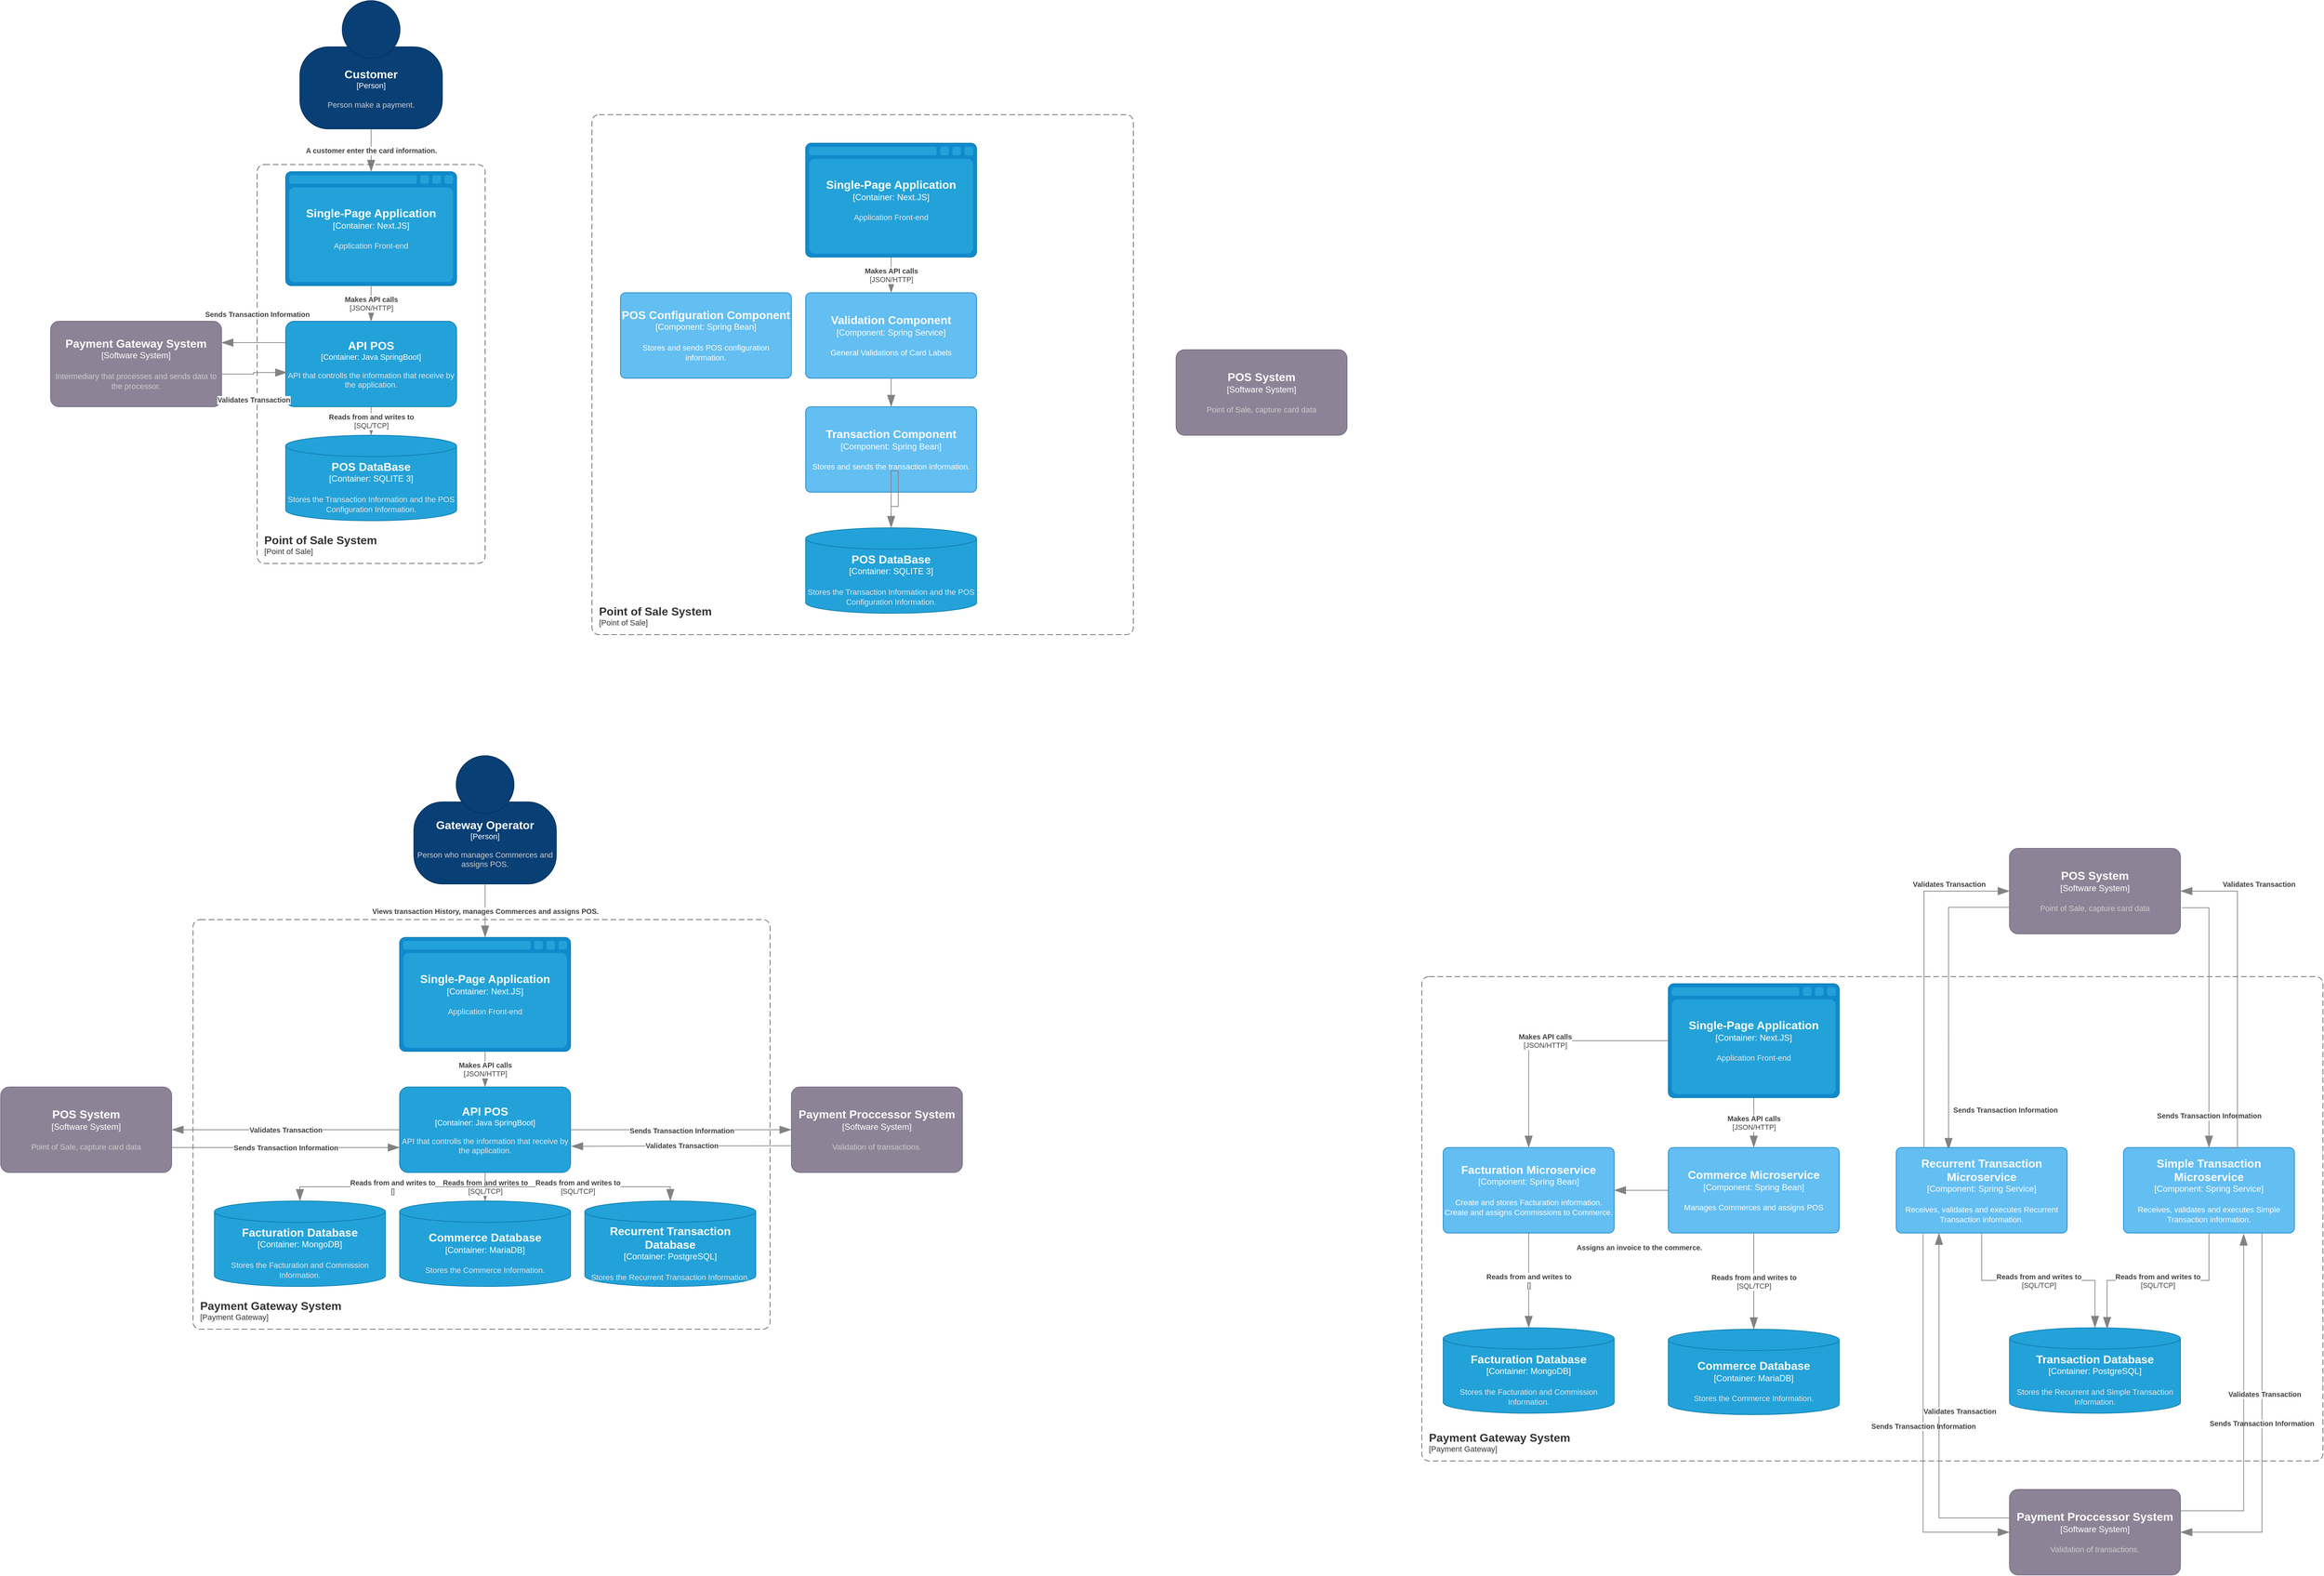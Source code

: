 <mxfile version="26.0.16">
  <diagram name="Página-1" id="7Gq8ICGwHRyHRemBdjJY">
    <mxGraphModel dx="1871" dy="456" grid="1" gridSize="10" guides="1" tooltips="1" connect="1" arrows="1" fold="1" page="1" pageScale="1" pageWidth="827" pageHeight="1169" math="0" shadow="0">
      <root>
        <mxCell id="0" />
        <mxCell id="1" parent="0" />
        <object placeholders="1" c4Name="Customer" c4Type="Person" c4Description="Person make a payment." label="&lt;font style=&quot;font-size: 16px&quot;&gt;&lt;b&gt;%c4Name%&lt;/b&gt;&lt;/font&gt;&lt;div&gt;[%c4Type%]&lt;/div&gt;&lt;br&gt;&lt;div&gt;&lt;font style=&quot;font-size: 11px&quot;&gt;&lt;font color=&quot;#cccccc&quot;&gt;%c4Description%&lt;/font&gt;&lt;/div&gt;" id="MzmgPBC9124IkXvvizs8-1">
          <mxCell style="html=1;fontSize=11;dashed=0;whiteSpace=wrap;fillColor=#083F75;strokeColor=#06315C;fontColor=#ffffff;shape=mxgraph.c4.person2;align=center;metaEdit=1;points=[[0.5,0,0],[1,0.5,0],[1,0.75,0],[0.75,1,0],[0.5,1,0],[0.25,1,0],[0,0.75,0],[0,0.5,0]];resizable=0;" vertex="1" parent="1">
            <mxGeometry x="240" y="30" width="200" height="180" as="geometry" />
          </mxCell>
        </object>
        <object placeholders="1" c4Name="Single-Page Application" c4Type="Container" c4Technology="Next.JS" c4Description="Application Front-end" label="&lt;font style=&quot;font-size: 16px&quot;&gt;&lt;b&gt;%c4Name%&lt;/b&gt;&lt;/font&gt;&lt;div&gt;[%c4Type%:&amp;nbsp;%c4Technology%]&lt;/div&gt;&lt;br&gt;&lt;div&gt;&lt;font style=&quot;font-size: 11px&quot;&gt;&lt;font color=&quot;#E6E6E6&quot;&gt;%c4Description%&lt;/font&gt;&lt;/div&gt;" id="MzmgPBC9124IkXvvizs8-2">
          <mxCell style="shape=mxgraph.c4.webBrowserContainer2;whiteSpace=wrap;html=1;boundedLbl=1;rounded=0;labelBackgroundColor=none;strokeColor=#118ACD;fillColor=#23A2D9;strokeColor=#118ACD;strokeColor2=#0E7DAD;fontSize=12;fontColor=#ffffff;align=center;metaEdit=1;points=[[0.5,0,0],[1,0.25,0],[1,0.5,0],[1,0.75,0],[0.5,1,0],[0,0.75,0],[0,0.5,0],[0,0.25,0]];resizable=0;" vertex="1" parent="1">
            <mxGeometry x="220" y="270" width="240" height="160" as="geometry" />
          </mxCell>
        </object>
        <object placeholders="1" c4Name="API POS" c4Type="Container" c4Technology="Java SpringBoot" c4Description="API that controlls the information that receive by the application." label="&lt;font style=&quot;font-size: 16px&quot;&gt;&lt;b&gt;%c4Name%&lt;/b&gt;&lt;/font&gt;&lt;div&gt;[%c4Type%: %c4Technology%]&lt;/div&gt;&lt;br&gt;&lt;div&gt;&lt;font style=&quot;font-size: 11px&quot;&gt;&lt;font color=&quot;#E6E6E6&quot;&gt;%c4Description%&lt;/font&gt;&lt;/div&gt;" id="MzmgPBC9124IkXvvizs8-3">
          <mxCell style="rounded=1;whiteSpace=wrap;html=1;fontSize=11;labelBackgroundColor=none;fillColor=#23A2D9;fontColor=#ffffff;align=center;arcSize=10;strokeColor=#0E7DAD;metaEdit=1;resizable=0;points=[[0.25,0,0],[0.5,0,0],[0.75,0,0],[1,0.25,0],[1,0.5,0],[1,0.75,0],[0.75,1,0],[0.5,1,0],[0.25,1,0],[0,0.75,0],[0,0.5,0],[0,0.25,0]];" vertex="1" parent="1">
            <mxGeometry x="220" y="480" width="240" height="120" as="geometry" />
          </mxCell>
        </object>
        <object placeholders="1" c4Name="POS DataBase" c4Type="Container" c4Technology="SQLITE 3" c4Description="Stores the Transaction Information and the POS Configuration Information." label="&lt;font style=&quot;font-size: 16px&quot;&gt;&lt;b&gt;%c4Name%&lt;/b&gt;&lt;/font&gt;&lt;div&gt;[%c4Type%:&amp;nbsp;%c4Technology%]&lt;/div&gt;&lt;br&gt;&lt;div&gt;&lt;font style=&quot;font-size: 11px&quot;&gt;&lt;font color=&quot;#E6E6E6&quot;&gt;%c4Description%&lt;/font&gt;&lt;/div&gt;" id="MzmgPBC9124IkXvvizs8-4">
          <mxCell style="shape=cylinder3;size=15;whiteSpace=wrap;html=1;boundedLbl=1;rounded=0;labelBackgroundColor=none;fillColor=#23A2D9;fontSize=12;fontColor=#ffffff;align=center;strokeColor=#0E7DAD;metaEdit=1;points=[[0.5,0,0],[1,0.25,0],[1,0.5,0],[1,0.75,0],[0.5,1,0],[0,0.75,0],[0,0.5,0],[0,0.25,0]];resizable=0;" vertex="1" parent="1">
            <mxGeometry x="220" y="640" width="240" height="120" as="geometry" />
          </mxCell>
        </object>
        <object placeholders="1" c4Type="Relationship" c4Technology="SQL/TCP" c4Description="Reads from and writes to" label="&lt;div style=&quot;text-align: left&quot;&gt;&lt;div style=&quot;text-align: center&quot;&gt;&lt;b&gt;%c4Description%&lt;/b&gt;&lt;/div&gt;&lt;div style=&quot;text-align: center&quot;&gt;[%c4Technology%]&lt;/div&gt;&lt;/div&gt;" id="MzmgPBC9124IkXvvizs8-7">
          <mxCell style="endArrow=blockThin;html=1;fontSize=10;fontColor=#404040;strokeWidth=1;endFill=1;strokeColor=#828282;elbow=vertical;metaEdit=1;endSize=14;startSize=14;jumpStyle=arc;jumpSize=16;rounded=0;edgeStyle=orthogonalEdgeStyle;exitX=0.5;exitY=1;exitDx=0;exitDy=0;exitPerimeter=0;" edge="1" parent="1" source="MzmgPBC9124IkXvvizs8-3" target="MzmgPBC9124IkXvvizs8-4">
            <mxGeometry width="240" relative="1" as="geometry">
              <mxPoint x="350" y="580" as="sourcePoint" />
              <mxPoint x="350" y="480" as="targetPoint" />
            </mxGeometry>
          </mxCell>
        </object>
        <object placeholders="1" c4Type="Relationship" c4Description="A customer enter the card information." label="&lt;div style=&quot;text-align: left&quot;&gt;&lt;div style=&quot;text-align: center&quot;&gt;&lt;b&gt;%c4Description%&lt;/b&gt;&lt;/div&gt;" id="MzmgPBC9124IkXvvizs8-10">
          <mxCell style="endArrow=blockThin;html=1;fontSize=10;fontColor=#404040;strokeWidth=1;endFill=1;strokeColor=#828282;elbow=vertical;metaEdit=1;endSize=14;startSize=14;jumpStyle=arc;jumpSize=16;rounded=0;edgeStyle=orthogonalEdgeStyle;exitX=0.5;exitY=1;exitDx=0;exitDy=0;exitPerimeter=0;entryX=0.5;entryY=0;entryDx=0;entryDy=0;entryPerimeter=0;" edge="1" parent="1" source="MzmgPBC9124IkXvvizs8-1" target="MzmgPBC9124IkXvvizs8-2">
            <mxGeometry width="240" relative="1" as="geometry">
              <mxPoint x="40" y="140" as="sourcePoint" />
              <mxPoint x="280" y="140" as="targetPoint" />
            </mxGeometry>
          </mxCell>
        </object>
        <object placeholders="1" c4Type="Relationship" c4Technology="JSON/HTTP" c4Description="Makes API calls" label="&lt;div style=&quot;text-align: left&quot;&gt;&lt;div style=&quot;text-align: center&quot;&gt;&lt;b&gt;%c4Description%&lt;/b&gt;&lt;/div&gt;&lt;div style=&quot;text-align: center&quot;&gt;[%c4Technology%]&lt;/div&gt;&lt;/div&gt;" id="MzmgPBC9124IkXvvizs8-14">
          <mxCell style="endArrow=blockThin;html=1;fontSize=10;fontColor=#404040;strokeWidth=1;endFill=1;strokeColor=#828282;elbow=vertical;metaEdit=1;endSize=14;startSize=14;jumpStyle=arc;jumpSize=16;rounded=0;edgeStyle=orthogonalEdgeStyle;exitX=0.5;exitY=1;exitDx=0;exitDy=0;exitPerimeter=0;entryX=0.5;entryY=0;entryDx=0;entryDy=0;entryPerimeter=0;" edge="1" parent="1" source="MzmgPBC9124IkXvvizs8-2" target="MzmgPBC9124IkXvvizs8-3">
            <mxGeometry width="240" relative="1" as="geometry">
              <mxPoint x="343" y="436" as="sourcePoint" />
              <mxPoint x="343" y="476" as="targetPoint" />
            </mxGeometry>
          </mxCell>
        </object>
        <object placeholders="1" c4Name="Point of Sale System" c4Type="SystemScopeBoundary" c4Application="Point of Sale" label="&lt;font style=&quot;font-size: 16px&quot;&gt;&lt;b&gt;&lt;div style=&quot;text-align: left&quot;&gt;%c4Name%&lt;/div&gt;&lt;/b&gt;&lt;/font&gt;&lt;div style=&quot;text-align: left&quot;&gt;[%c4Application%]&lt;/div&gt;" id="MzmgPBC9124IkXvvizs8-15">
          <mxCell style="rounded=1;fontSize=11;whiteSpace=wrap;html=1;dashed=1;arcSize=20;fillColor=none;strokeColor=#666666;fontColor=#333333;labelBackgroundColor=none;align=left;verticalAlign=bottom;labelBorderColor=none;spacingTop=0;spacing=10;dashPattern=8 4;metaEdit=1;rotatable=0;perimeter=rectanglePerimeter;noLabel=0;labelPadding=0;allowArrows=0;connectable=0;expand=0;recursiveResize=0;editable=1;pointerEvents=0;absoluteArcSize=1;points=[[0.25,0,0],[0.5,0,0],[0.75,0,0],[1,0.25,0],[1,0.5,0],[1,0.75,0],[0.75,1,0],[0.5,1,0],[0.25,1,0],[0,0.75,0],[0,0.5,0],[0,0.25,0]];" vertex="1" parent="1">
            <mxGeometry x="180" y="260" width="320" height="560" as="geometry" />
          </mxCell>
        </object>
        <object placeholders="1" c4Name="Single-Page Application" c4Type="Container" c4Technology="Next.JS" c4Description="Application Front-end" label="&lt;font style=&quot;font-size: 16px&quot;&gt;&lt;b&gt;%c4Name%&lt;/b&gt;&lt;/font&gt;&lt;div&gt;[%c4Type%:&amp;nbsp;%c4Technology%]&lt;/div&gt;&lt;br&gt;&lt;div&gt;&lt;font style=&quot;font-size: 11px&quot;&gt;&lt;font color=&quot;#E6E6E6&quot;&gt;%c4Description%&lt;/font&gt;&lt;/div&gt;" id="MzmgPBC9124IkXvvizs8-16">
          <mxCell style="shape=mxgraph.c4.webBrowserContainer2;whiteSpace=wrap;html=1;boundedLbl=1;rounded=0;labelBackgroundColor=none;strokeColor=#118ACD;fillColor=#23A2D9;strokeColor=#118ACD;strokeColor2=#0E7DAD;fontSize=12;fontColor=#ffffff;align=center;metaEdit=1;points=[[0.5,0,0],[1,0.25,0],[1,0.5,0],[1,0.75,0],[0.5,1,0],[0,0.75,0],[0,0.5,0],[0,0.25,0]];resizable=0;" vertex="1" parent="1">
            <mxGeometry x="950" y="230" width="240" height="160" as="geometry" />
          </mxCell>
        </object>
        <object placeholders="1" c4Name="POS Configuration Component" c4Type="Component" c4Technology="Spring Bean" c4Description="Stores and sends POS configuration information." label="&lt;font style=&quot;font-size: 16px&quot;&gt;&lt;b&gt;%c4Name%&lt;/b&gt;&lt;/font&gt;&lt;div&gt;[%c4Type%: %c4Technology%]&lt;/div&gt;&lt;br&gt;&lt;div&gt;&lt;font style=&quot;font-size: 11px&quot;&gt;%c4Description%&lt;/font&gt;&lt;/div&gt;" id="MzmgPBC9124IkXvvizs8-18">
          <mxCell style="rounded=1;whiteSpace=wrap;html=1;labelBackgroundColor=none;fillColor=#63BEF2;fontColor=#ffffff;align=center;arcSize=6;strokeColor=#2086C9;metaEdit=1;resizable=0;points=[[0.25,0,0],[0.5,0,0],[0.75,0,0],[1,0.25,0],[1,0.5,0],[1,0.75,0],[0.75,1,0],[0.5,1,0],[0.25,1,0],[0,0.75,0],[0,0.5,0],[0,0.25,0]];" vertex="1" parent="1">
            <mxGeometry x="690" y="440" width="240" height="120" as="geometry" />
          </mxCell>
        </object>
        <object placeholders="1" c4Name="Validation Component" c4Type="Component" c4Technology="Spring Service" c4Description="General Validations of Card Labels" label="&lt;font style=&quot;font-size: 16px&quot;&gt;&lt;b&gt;%c4Name%&lt;/b&gt;&lt;/font&gt;&lt;div&gt;[%c4Type%: %c4Technology%]&lt;/div&gt;&lt;br&gt;&lt;div&gt;&lt;font style=&quot;font-size: 11px&quot;&gt;%c4Description%&lt;/font&gt;&lt;/div&gt;" id="MzmgPBC9124IkXvvizs8-19">
          <mxCell style="rounded=1;whiteSpace=wrap;html=1;labelBackgroundColor=none;fillColor=#63BEF2;fontColor=#ffffff;align=center;arcSize=6;strokeColor=#2086C9;metaEdit=1;resizable=0;points=[[0.25,0,0],[0.5,0,0],[0.75,0,0],[1,0.25,0],[1,0.5,0],[1,0.75,0],[0.75,1,0],[0.5,1,0],[0.25,1,0],[0,0.75,0],[0,0.5,0],[0,0.25,0]];" vertex="1" parent="1">
            <mxGeometry x="950" y="440" width="240" height="120" as="geometry" />
          </mxCell>
        </object>
        <object placeholders="1" c4Name="Transaction Component" c4Type="Component" c4Technology="Spring Bean" c4Description="Stores and sends the transaction information." label="&lt;font style=&quot;font-size: 16px&quot;&gt;&lt;b&gt;%c4Name%&lt;/b&gt;&lt;/font&gt;&lt;div&gt;[%c4Type%: %c4Technology%]&lt;/div&gt;&lt;br&gt;&lt;div&gt;&lt;font style=&quot;font-size: 11px&quot;&gt;%c4Description%&lt;/font&gt;&lt;/div&gt;" id="MzmgPBC9124IkXvvizs8-20">
          <mxCell style="rounded=1;whiteSpace=wrap;html=1;labelBackgroundColor=none;fillColor=#63BEF2;fontColor=#ffffff;align=center;arcSize=6;strokeColor=#2086C9;metaEdit=1;resizable=0;points=[[0.25,0,0],[0.5,0,0],[0.75,0,0],[1,0.25,0],[1,0.5,0],[1,0.75,0],[0.75,1,0],[0.5,1,0],[0.25,1,0],[0,0.75,0],[0,0.5,0],[0,0.25,0]];" vertex="1" parent="1">
            <mxGeometry x="950" y="600" width="240" height="120" as="geometry" />
          </mxCell>
        </object>
        <object placeholders="1" c4Name="POS DataBase" c4Type="Container" c4Technology="SQLITE 3" c4Description="Stores the Transaction Information and the POS Configuration Information." label="&lt;font style=&quot;font-size: 16px&quot;&gt;&lt;b&gt;%c4Name%&lt;/b&gt;&lt;/font&gt;&lt;div&gt;[%c4Type%:&amp;nbsp;%c4Technology%]&lt;/div&gt;&lt;br&gt;&lt;div&gt;&lt;font style=&quot;font-size: 11px&quot;&gt;&lt;font color=&quot;#E6E6E6&quot;&gt;%c4Description%&lt;/font&gt;&lt;/div&gt;" id="MzmgPBC9124IkXvvizs8-21">
          <mxCell style="shape=cylinder3;size=15;whiteSpace=wrap;html=1;boundedLbl=1;rounded=0;labelBackgroundColor=none;fillColor=#23A2D9;fontSize=12;fontColor=#ffffff;align=center;strokeColor=#0E7DAD;metaEdit=1;points=[[0.5,0,0],[1,0.25,0],[1,0.5,0],[1,0.75,0],[0.5,1,0],[0,0.75,0],[0,0.5,0],[0,0.25,0]];resizable=0;" vertex="1" parent="1">
            <mxGeometry x="950" y="770" width="240" height="120" as="geometry" />
          </mxCell>
        </object>
        <object placeholders="1" c4Type="Relationship" c4Technology="JSON/HTTP" c4Description="Makes API calls" label="&lt;div style=&quot;text-align: left&quot;&gt;&lt;div style=&quot;text-align: center&quot;&gt;&lt;b&gt;%c4Description%&lt;/b&gt;&lt;/div&gt;&lt;div style=&quot;text-align: center&quot;&gt;[%c4Technology%]&lt;/div&gt;&lt;/div&gt;" id="MzmgPBC9124IkXvvizs8-22">
          <mxCell style="endArrow=blockThin;html=1;fontSize=10;fontColor=#404040;strokeWidth=1;endFill=1;strokeColor=#828282;elbow=vertical;metaEdit=1;endSize=14;startSize=14;jumpStyle=arc;jumpSize=16;rounded=0;edgeStyle=orthogonalEdgeStyle;exitX=0.5;exitY=1;exitDx=0;exitDy=0;exitPerimeter=0;entryX=0.5;entryY=0;entryDx=0;entryDy=0;entryPerimeter=0;" edge="1" parent="1" source="MzmgPBC9124IkXvvizs8-16" target="MzmgPBC9124IkXvvizs8-19">
            <mxGeometry width="240" relative="1" as="geometry">
              <mxPoint x="860" y="400" as="sourcePoint" />
              <mxPoint x="1100" y="400" as="targetPoint" />
            </mxGeometry>
          </mxCell>
        </object>
        <object placeholders="1" c4Type="Relationship" c4Description="" label="&lt;div style=&quot;text-align: left&quot;&gt;&lt;div style=&quot;text-align: center&quot;&gt;&lt;b&gt;%c4Description%&lt;/b&gt;&lt;/div&gt;" id="MzmgPBC9124IkXvvizs8-23">
          <mxCell style="endArrow=blockThin;html=1;fontSize=10;fontColor=#404040;strokeWidth=1;endFill=1;strokeColor=#828282;elbow=vertical;metaEdit=1;endSize=14;startSize=14;jumpStyle=arc;jumpSize=16;rounded=0;edgeStyle=orthogonalEdgeStyle;exitX=0.5;exitY=1;exitDx=0;exitDy=0;exitPerimeter=0;entryX=0.5;entryY=0;entryDx=0;entryDy=0;entryPerimeter=0;" edge="1" parent="1" source="MzmgPBC9124IkXvvizs8-19" target="MzmgPBC9124IkXvvizs8-20">
            <mxGeometry width="240" relative="1" as="geometry">
              <mxPoint x="850" y="530" as="sourcePoint" />
              <mxPoint x="1090" y="530" as="targetPoint" />
            </mxGeometry>
          </mxCell>
        </object>
        <object placeholders="1" c4Type="Relationship" c4Description="" label="&lt;div style=&quot;text-align: left&quot;&gt;&lt;div style=&quot;text-align: center&quot;&gt;&lt;b&gt;%c4Description%&lt;/b&gt;&lt;/div&gt;" id="MzmgPBC9124IkXvvizs8-25">
          <mxCell style="endArrow=blockThin;html=1;fontSize=10;fontColor=#404040;strokeWidth=1;endFill=1;strokeColor=#828282;elbow=vertical;metaEdit=1;endSize=14;startSize=14;jumpStyle=arc;jumpSize=16;rounded=0;edgeStyle=orthogonalEdgeStyle;exitX=0.5;exitY=1;exitDx=0;exitDy=0;exitPerimeter=0;entryX=0.5;entryY=0;entryDx=0;entryDy=0;entryPerimeter=0;" edge="1" parent="1" source="MzmgPBC9124IkXvvizs8-20" target="MzmgPBC9124IkXvvizs8-21">
            <mxGeometry width="240" relative="1" as="geometry">
              <mxPoint x="1080" y="598" as="sourcePoint" />
              <mxPoint x="1080" y="638" as="targetPoint" />
              <Array as="points">
                <mxPoint x="1070" y="740" />
                <mxPoint x="1080" y="740" />
                <mxPoint x="1080" y="690" />
                <mxPoint x="1070" y="690" />
              </Array>
            </mxGeometry>
          </mxCell>
        </object>
        <object placeholders="1" c4Name="Point of Sale System" c4Type="SystemScopeBoundary" c4Application="Point of Sale" label="&lt;font style=&quot;font-size: 16px&quot;&gt;&lt;b&gt;&lt;div style=&quot;text-align: left&quot;&gt;%c4Name%&lt;/div&gt;&lt;/b&gt;&lt;/font&gt;&lt;div style=&quot;text-align: left&quot;&gt;[%c4Application%]&lt;/div&gt;" id="MzmgPBC9124IkXvvizs8-26">
          <mxCell style="rounded=1;fontSize=11;whiteSpace=wrap;html=1;dashed=1;arcSize=20;fillColor=none;strokeColor=#666666;fontColor=#333333;labelBackgroundColor=none;align=left;verticalAlign=bottom;labelBorderColor=none;spacingTop=0;spacing=10;dashPattern=8 4;metaEdit=1;rotatable=0;perimeter=rectanglePerimeter;noLabel=0;labelPadding=0;allowArrows=0;connectable=0;expand=0;recursiveResize=0;editable=1;pointerEvents=0;absoluteArcSize=1;points=[[0.25,0,0],[0.5,0,0],[0.75,0,0],[1,0.25,0],[1,0.5,0],[1,0.75,0],[0.75,1,0],[0.5,1,0],[0.25,1,0],[0,0.75,0],[0,0.5,0],[0,0.25,0]];" vertex="1" parent="1">
            <mxGeometry x="650" y="190" width="760" height="730" as="geometry" />
          </mxCell>
        </object>
        <object placeholders="1" c4Name="Gateway Operator" c4Type="Person" c4Description="Person who manages Commerces and assigns POS." label="&lt;font style=&quot;font-size: 16px&quot;&gt;&lt;b&gt;%c4Name%&lt;/b&gt;&lt;/font&gt;&lt;div&gt;[%c4Type%]&lt;/div&gt;&lt;br&gt;&lt;div&gt;&lt;font style=&quot;font-size: 11px&quot;&gt;&lt;font color=&quot;#cccccc&quot;&gt;%c4Description%&lt;/font&gt;&lt;/div&gt;" id="MzmgPBC9124IkXvvizs8-27">
          <mxCell style="html=1;fontSize=11;dashed=0;whiteSpace=wrap;fillColor=#083F75;strokeColor=#06315C;fontColor=#ffffff;shape=mxgraph.c4.person2;align=center;metaEdit=1;points=[[0.5,0,0],[1,0.5,0],[1,0.75,0],[0.75,1,0],[0.5,1,0],[0.25,1,0],[0,0.75,0],[0,0.5,0]];resizable=0;" vertex="1" parent="1">
            <mxGeometry x="400" y="1090" width="200" height="180" as="geometry" />
          </mxCell>
        </object>
        <object placeholders="1" c4Name="Single-Page Application" c4Type="Container" c4Technology="Next.JS" c4Description="Application Front-end" label="&lt;font style=&quot;font-size: 16px&quot;&gt;&lt;b&gt;%c4Name%&lt;/b&gt;&lt;/font&gt;&lt;div&gt;[%c4Type%:&amp;nbsp;%c4Technology%]&lt;/div&gt;&lt;br&gt;&lt;div&gt;&lt;font style=&quot;font-size: 11px&quot;&gt;&lt;font color=&quot;#E6E6E6&quot;&gt;%c4Description%&lt;/font&gt;&lt;/div&gt;" id="MzmgPBC9124IkXvvizs8-28">
          <mxCell style="shape=mxgraph.c4.webBrowserContainer2;whiteSpace=wrap;html=1;boundedLbl=1;rounded=0;labelBackgroundColor=none;strokeColor=#118ACD;fillColor=#23A2D9;strokeColor=#118ACD;strokeColor2=#0E7DAD;fontSize=12;fontColor=#ffffff;align=center;metaEdit=1;points=[[0.5,0,0],[1,0.25,0],[1,0.5,0],[1,0.75,0],[0.5,1,0],[0,0.75,0],[0,0.5,0],[0,0.25,0]];resizable=0;" vertex="1" parent="1">
            <mxGeometry x="380" y="1345" width="240" height="160" as="geometry" />
          </mxCell>
        </object>
        <object placeholders="1" c4Name="API POS" c4Type="Container" c4Technology="Java SpringBoot" c4Description="API that controlls the information that receive by the application." label="&lt;font style=&quot;font-size: 16px&quot;&gt;&lt;b&gt;%c4Name%&lt;/b&gt;&lt;/font&gt;&lt;div&gt;[%c4Type%: %c4Technology%]&lt;/div&gt;&lt;br&gt;&lt;div&gt;&lt;font style=&quot;font-size: 11px&quot;&gt;&lt;font color=&quot;#E6E6E6&quot;&gt;%c4Description%&lt;/font&gt;&lt;/div&gt;" id="MzmgPBC9124IkXvvizs8-29">
          <mxCell style="rounded=1;whiteSpace=wrap;html=1;fontSize=11;labelBackgroundColor=none;fillColor=#23A2D9;fontColor=#ffffff;align=center;arcSize=10;strokeColor=#0E7DAD;metaEdit=1;resizable=0;points=[[0.25,0,0],[0.5,0,0],[0.75,0,0],[1,0.25,0],[1,0.5,0],[1,0.75,0],[0.75,1,0],[0.5,1,0],[0.25,1,0],[0,0.75,0],[0,0.5,0],[0,0.25,0]];" vertex="1" parent="1">
            <mxGeometry x="380" y="1555" width="240" height="120" as="geometry" />
          </mxCell>
        </object>
        <object placeholders="1" c4Name="Commerce Database" c4Type="Container" c4Technology="MariaDB" c4Description="Stores the Commerce Information." label="&lt;font style=&quot;font-size: 16px&quot;&gt;&lt;b&gt;%c4Name%&lt;/b&gt;&lt;/font&gt;&lt;div&gt;[%c4Type%:&amp;nbsp;%c4Technology%]&lt;/div&gt;&lt;br&gt;&lt;div&gt;&lt;font style=&quot;font-size: 11px&quot;&gt;&lt;font color=&quot;#E6E6E6&quot;&gt;%c4Description%&lt;/font&gt;&lt;/div&gt;" id="MzmgPBC9124IkXvvizs8-30">
          <mxCell style="shape=cylinder3;size=15;whiteSpace=wrap;html=1;boundedLbl=1;rounded=0;labelBackgroundColor=none;fillColor=#23A2D9;fontSize=12;fontColor=#ffffff;align=center;strokeColor=#0E7DAD;metaEdit=1;points=[[0.5,0,0],[1,0.25,0],[1,0.5,0],[1,0.75,0],[0.5,1,0],[0,0.75,0],[0,0.5,0],[0,0.25,0]];resizable=0;" vertex="1" parent="1">
            <mxGeometry x="380" y="1715" width="240" height="120" as="geometry" />
          </mxCell>
        </object>
        <object placeholders="1" c4Type="Relationship" c4Technology="SQL/TCP" c4Description="Reads from and writes to" label="&lt;div style=&quot;text-align: left&quot;&gt;&lt;div style=&quot;text-align: center&quot;&gt;&lt;b&gt;%c4Description%&lt;/b&gt;&lt;/div&gt;&lt;div style=&quot;text-align: center&quot;&gt;[%c4Technology%]&lt;/div&gt;&lt;/div&gt;" id="MzmgPBC9124IkXvvizs8-31">
          <mxCell style="endArrow=blockThin;html=1;fontSize=10;fontColor=#404040;strokeWidth=1;endFill=1;strokeColor=#828282;elbow=vertical;metaEdit=1;endSize=14;startSize=14;jumpStyle=arc;jumpSize=16;rounded=0;edgeStyle=orthogonalEdgeStyle;exitX=0.5;exitY=1;exitDx=0;exitDy=0;exitPerimeter=0;" edge="1" parent="1" source="MzmgPBC9124IkXvvizs8-29" target="MzmgPBC9124IkXvvizs8-30">
            <mxGeometry width="240" relative="1" as="geometry">
              <mxPoint x="510" y="1655" as="sourcePoint" />
              <mxPoint x="510" y="1555" as="targetPoint" />
            </mxGeometry>
          </mxCell>
        </object>
        <object placeholders="1" c4Type="Relationship" c4Description="Views transaction History, manages Commerces and assigns POS." label="&lt;div style=&quot;text-align: left&quot;&gt;&lt;div style=&quot;text-align: center&quot;&gt;&lt;b&gt;%c4Description%&lt;/b&gt;&lt;/div&gt;" id="MzmgPBC9124IkXvvizs8-32">
          <mxCell style="endArrow=blockThin;html=1;fontSize=10;fontColor=#404040;strokeWidth=1;endFill=1;strokeColor=#828282;elbow=vertical;metaEdit=1;endSize=14;startSize=14;jumpStyle=arc;jumpSize=16;rounded=0;edgeStyle=orthogonalEdgeStyle;exitX=0.5;exitY=1;exitDx=0;exitDy=0;exitPerimeter=0;entryX=0.5;entryY=0;entryDx=0;entryDy=0;entryPerimeter=0;" edge="1" parent="1" source="MzmgPBC9124IkXvvizs8-27" target="MzmgPBC9124IkXvvizs8-28">
            <mxGeometry width="240" relative="1" as="geometry">
              <mxPoint x="200" y="1215" as="sourcePoint" />
              <mxPoint x="440" y="1215" as="targetPoint" />
            </mxGeometry>
          </mxCell>
        </object>
        <object placeholders="1" c4Type="Relationship" c4Technology="JSON/HTTP" c4Description="Makes API calls" label="&lt;div style=&quot;text-align: left&quot;&gt;&lt;div style=&quot;text-align: center&quot;&gt;&lt;b&gt;%c4Description%&lt;/b&gt;&lt;/div&gt;&lt;div style=&quot;text-align: center&quot;&gt;[%c4Technology%]&lt;/div&gt;&lt;/div&gt;" id="MzmgPBC9124IkXvvizs8-33">
          <mxCell style="endArrow=blockThin;html=1;fontSize=10;fontColor=#404040;strokeWidth=1;endFill=1;strokeColor=#828282;elbow=vertical;metaEdit=1;endSize=14;startSize=14;jumpStyle=arc;jumpSize=16;rounded=0;edgeStyle=orthogonalEdgeStyle;exitX=0.5;exitY=1;exitDx=0;exitDy=0;exitPerimeter=0;entryX=0.5;entryY=0;entryDx=0;entryDy=0;entryPerimeter=0;" edge="1" parent="1" source="MzmgPBC9124IkXvvizs8-28" target="MzmgPBC9124IkXvvizs8-29">
            <mxGeometry width="240" relative="1" as="geometry">
              <mxPoint x="503" y="1511" as="sourcePoint" />
              <mxPoint x="503" y="1551" as="targetPoint" />
            </mxGeometry>
          </mxCell>
        </object>
        <object placeholders="1" c4Name="Payment Gateway System" c4Type="SystemScopeBoundary" c4Application="Payment Gateway" label="&lt;font style=&quot;font-size: 16px&quot;&gt;&lt;b&gt;&lt;div style=&quot;text-align: left&quot;&gt;%c4Name%&lt;/div&gt;&lt;/b&gt;&lt;/font&gt;&lt;div style=&quot;text-align: left&quot;&gt;[%c4Application%]&lt;/div&gt;" id="MzmgPBC9124IkXvvizs8-34">
          <mxCell style="rounded=1;fontSize=11;whiteSpace=wrap;html=1;dashed=1;arcSize=20;fillColor=none;strokeColor=#666666;fontColor=#333333;labelBackgroundColor=none;align=left;verticalAlign=bottom;labelBorderColor=none;spacingTop=0;spacing=10;dashPattern=8 4;metaEdit=1;rotatable=0;perimeter=rectanglePerimeter;noLabel=0;labelPadding=0;allowArrows=0;connectable=0;expand=0;recursiveResize=0;editable=1;pointerEvents=0;absoluteArcSize=1;points=[[0.25,0,0],[0.5,0,0],[0.75,0,0],[1,0.25,0],[1,0.5,0],[1,0.75,0],[0.75,1,0],[0.5,1,0],[0.25,1,0],[0,0.75,0],[0,0.5,0],[0,0.25,0]];" vertex="1" parent="1">
            <mxGeometry x="90" y="1320" width="810" height="575" as="geometry" />
          </mxCell>
        </object>
        <object placeholders="1" c4Name="POS System" c4Type="Software System" c4Description="Point of Sale, capture card data" label="&lt;font style=&quot;font-size: 16px&quot;&gt;&lt;b&gt;%c4Name%&lt;/b&gt;&lt;/font&gt;&lt;div&gt;[%c4Type%]&lt;/div&gt;&lt;br&gt;&lt;div&gt;&lt;font style=&quot;font-size: 11px&quot;&gt;&lt;font color=&quot;#cccccc&quot;&gt;%c4Description%&lt;/font&gt;&lt;/div&gt;" id="MzmgPBC9124IkXvvizs8-35">
          <mxCell style="rounded=1;whiteSpace=wrap;html=1;labelBackgroundColor=none;fillColor=#8C8496;fontColor=#ffffff;align=center;arcSize=10;strokeColor=#736782;metaEdit=1;resizable=0;points=[[0.25,0,0],[0.5,0,0],[0.75,0,0],[1,0.25,0],[1,0.5,0],[1,0.75,0],[0.75,1,0],[0.5,1,0],[0.25,1,0],[0,0.75,0],[0,0.5,0],[0,0.25,0]];" vertex="1" parent="1">
            <mxGeometry x="-180" y="1555" width="240" height="120" as="geometry" />
          </mxCell>
        </object>
        <object placeholders="1" c4Name="Payment Proccessor System" c4Type="Software System" c4Description="Validation of transactions." label="&lt;font style=&quot;font-size: 16px&quot;&gt;&lt;b&gt;%c4Name%&lt;/b&gt;&lt;/font&gt;&lt;div&gt;[%c4Type%]&lt;/div&gt;&lt;br&gt;&lt;div&gt;&lt;font style=&quot;font-size: 11px&quot;&gt;&lt;font color=&quot;#cccccc&quot;&gt;%c4Description%&lt;/font&gt;&lt;/div&gt;" id="MzmgPBC9124IkXvvizs8-36">
          <mxCell style="rounded=1;whiteSpace=wrap;html=1;labelBackgroundColor=none;fillColor=#8C8496;fontColor=#ffffff;align=center;arcSize=10;strokeColor=#736782;metaEdit=1;resizable=0;points=[[0.25,0,0],[0.5,0,0],[0.75,0,0],[1,0.25,0],[1,0.5,0],[1,0.75,0],[0.75,1,0],[0.5,1,0],[0.25,1,0],[0,0.75,0],[0,0.5,0],[0,0.25,0]];" vertex="1" parent="1">
            <mxGeometry x="930" y="1555" width="240" height="120" as="geometry" />
          </mxCell>
        </object>
        <object placeholders="1" c4Name="Recurrent Transaction Database" c4Type="Container" c4Technology="PostgreSQL" c4Description="Stores the Recurrent Transaction Information." label="&lt;font style=&quot;font-size: 16px&quot;&gt;&lt;b&gt;%c4Name%&lt;/b&gt;&lt;/font&gt;&lt;div&gt;[%c4Type%:&amp;nbsp;%c4Technology%]&lt;/div&gt;&lt;br&gt;&lt;div&gt;&lt;font style=&quot;font-size: 11px&quot;&gt;&lt;font color=&quot;#E6E6E6&quot;&gt;%c4Description%&lt;/font&gt;&lt;/div&gt;" id="MzmgPBC9124IkXvvizs8-38">
          <mxCell style="shape=cylinder3;size=15;whiteSpace=wrap;html=1;boundedLbl=1;rounded=0;labelBackgroundColor=none;fillColor=#23A2D9;fontSize=12;fontColor=#ffffff;align=center;strokeColor=#0E7DAD;metaEdit=1;points=[[0.5,0,0],[1,0.25,0],[1,0.5,0],[1,0.75,0],[0.5,1,0],[0,0.75,0],[0,0.5,0],[0,0.25,0]];resizable=0;" vertex="1" parent="1">
            <mxGeometry x="640" y="1715" width="240" height="120" as="geometry" />
          </mxCell>
        </object>
        <object placeholders="1" c4Name="Facturation Database" c4Type="Container" c4Technology="MongoDB" c4Description="Stores the Facturation and Commission Information." label="&lt;font style=&quot;font-size: 16px&quot;&gt;&lt;b&gt;%c4Name%&lt;/b&gt;&lt;/font&gt;&lt;div&gt;[%c4Type%:&amp;nbsp;%c4Technology%]&lt;/div&gt;&lt;br&gt;&lt;div&gt;&lt;font style=&quot;font-size: 11px&quot;&gt;&lt;font color=&quot;#E6E6E6&quot;&gt;%c4Description%&lt;/font&gt;&lt;/div&gt;" id="MzmgPBC9124IkXvvizs8-39">
          <mxCell style="shape=cylinder3;size=15;whiteSpace=wrap;html=1;boundedLbl=1;rounded=0;labelBackgroundColor=none;fillColor=#23A2D9;fontSize=12;fontColor=#ffffff;align=center;strokeColor=#0E7DAD;metaEdit=1;points=[[0.5,0,0],[1,0.25,0],[1,0.5,0],[1,0.75,0],[0.5,1,0],[0,0.75,0],[0,0.5,0],[0,0.25,0]];resizable=0;" vertex="1" parent="1">
            <mxGeometry x="120" y="1715" width="240" height="120" as="geometry" />
          </mxCell>
        </object>
        <object placeholders="1" c4Type="Relationship" c4Technology="" c4Description="Reads from and writes to" label="&lt;div style=&quot;text-align: left&quot;&gt;&lt;div style=&quot;text-align: center&quot;&gt;&lt;b&gt;%c4Description%&lt;/b&gt;&lt;/div&gt;&lt;div style=&quot;text-align: center&quot;&gt;[%c4Technology%]&lt;/div&gt;&lt;/div&gt;" id="MzmgPBC9124IkXvvizs8-40">
          <mxCell style="endArrow=blockThin;html=1;fontSize=10;fontColor=#404040;strokeWidth=1;endFill=1;strokeColor=#828282;elbow=vertical;metaEdit=1;endSize=14;startSize=14;jumpStyle=arc;jumpSize=16;rounded=0;edgeStyle=orthogonalEdgeStyle;exitX=0.5;exitY=1;exitDx=0;exitDy=0;exitPerimeter=0;entryX=0.5;entryY=0;entryDx=0;entryDy=0;entryPerimeter=0;" edge="1" parent="1" source="MzmgPBC9124IkXvvizs8-29" target="MzmgPBC9124IkXvvizs8-39">
            <mxGeometry width="240" relative="1" as="geometry">
              <mxPoint x="510" y="1685" as="sourcePoint" />
              <mxPoint x="510" y="1725" as="targetPoint" />
            </mxGeometry>
          </mxCell>
        </object>
        <object placeholders="1" c4Type="Relationship" c4Technology="SQL/TCP" c4Description="Reads from and writes to" label="&lt;div style=&quot;text-align: left&quot;&gt;&lt;div style=&quot;text-align: center&quot;&gt;&lt;b&gt;%c4Description%&lt;/b&gt;&lt;/div&gt;&lt;div style=&quot;text-align: center&quot;&gt;[%c4Technology%]&lt;/div&gt;&lt;/div&gt;" id="MzmgPBC9124IkXvvizs8-42">
          <mxCell style="endArrow=blockThin;html=1;fontSize=10;fontColor=#404040;strokeWidth=1;endFill=1;strokeColor=#828282;elbow=vertical;metaEdit=1;endSize=14;startSize=14;jumpStyle=arc;jumpSize=16;rounded=0;edgeStyle=orthogonalEdgeStyle;exitX=0.5;exitY=1;exitDx=0;exitDy=0;exitPerimeter=0;entryX=0.5;entryY=0;entryDx=0;entryDy=0;entryPerimeter=0;" edge="1" parent="1" source="MzmgPBC9124IkXvvizs8-29" target="MzmgPBC9124IkXvvizs8-38">
            <mxGeometry width="240" relative="1" as="geometry">
              <mxPoint x="510" y="1685" as="sourcePoint" />
              <mxPoint x="250" y="1725" as="targetPoint" />
            </mxGeometry>
          </mxCell>
        </object>
        <object placeholders="1" c4Type="Relationship" c4Description="Sends Transaction Information" label="&lt;div style=&quot;text-align: left&quot;&gt;&lt;div style=&quot;text-align: center&quot;&gt;&lt;b&gt;%c4Description%&lt;/b&gt;&lt;/div&gt;" id="MzmgPBC9124IkXvvizs8-45">
          <mxCell style="endArrow=blockThin;html=1;fontSize=10;fontColor=#404040;strokeWidth=1;endFill=1;strokeColor=#828282;elbow=vertical;metaEdit=1;endSize=14;startSize=14;jumpStyle=arc;jumpSize=16;rounded=0;edgeStyle=orthogonalEdgeStyle;entryX=0;entryY=0.5;entryDx=0;entryDy=0;entryPerimeter=0;" edge="1" parent="1" target="MzmgPBC9124IkXvvizs8-36">
            <mxGeometry width="240" relative="1" as="geometry">
              <mxPoint x="620" y="1615" as="sourcePoint" />
              <mxPoint x="860" y="1620" as="targetPoint" />
            </mxGeometry>
          </mxCell>
        </object>
        <object placeholders="1" c4Type="Relationship" c4Description="Validates Transaction" label="&lt;div style=&quot;text-align: left&quot;&gt;&lt;div style=&quot;text-align: center&quot;&gt;&lt;b&gt;%c4Description%&lt;/b&gt;&lt;/div&gt;" id="MzmgPBC9124IkXvvizs8-46">
          <mxCell style="endArrow=blockThin;html=1;fontSize=10;fontColor=#404040;strokeWidth=1;endFill=1;strokeColor=#828282;elbow=vertical;metaEdit=1;endSize=14;startSize=14;jumpStyle=arc;jumpSize=16;rounded=0;edgeStyle=orthogonalEdgeStyle;exitX=0;exitY=0.5;exitDx=0;exitDy=0;exitPerimeter=0;entryX=1;entryY=0.5;entryDx=0;entryDy=0;entryPerimeter=0;" edge="1" parent="1" source="MzmgPBC9124IkXvvizs8-29" target="MzmgPBC9124IkXvvizs8-35">
            <mxGeometry width="240" relative="1" as="geometry">
              <mxPoint x="390" y="1610" as="sourcePoint" />
              <mxPoint x="630" y="1610" as="targetPoint" />
            </mxGeometry>
          </mxCell>
        </object>
        <object placeholders="1" c4Type="Relationship" c4Description="Validates Transaction" label="&lt;div style=&quot;text-align: left&quot;&gt;&lt;div style=&quot;text-align: center&quot;&gt;&lt;b&gt;%c4Description%&lt;/b&gt;&lt;/div&gt;" id="MzmgPBC9124IkXvvizs8-47">
          <mxCell style="endArrow=blockThin;html=1;fontSize=10;fontColor=#404040;strokeWidth=1;endFill=1;strokeColor=#828282;elbow=vertical;metaEdit=1;endSize=14;startSize=14;jumpStyle=arc;jumpSize=16;rounded=0;edgeStyle=orthogonalEdgeStyle;entryX=1.004;entryY=0.694;entryDx=0;entryDy=0;entryPerimeter=0;exitX=0.008;exitY=0.687;exitDx=0;exitDy=0;exitPerimeter=0;" edge="1" parent="1" source="MzmgPBC9124IkXvvizs8-36" target="MzmgPBC9124IkXvvizs8-29">
            <mxGeometry width="240" relative="1" as="geometry">
              <mxPoint x="630" y="1625" as="sourcePoint" />
              <mxPoint x="940" y="1625" as="targetPoint" />
            </mxGeometry>
          </mxCell>
        </object>
        <object placeholders="1" c4Type="Relationship" c4Description="Sends Transaction Information" label="&lt;div style=&quot;text-align: left&quot;&gt;&lt;div style=&quot;text-align: center&quot;&gt;&lt;b&gt;%c4Description%&lt;/b&gt;&lt;/div&gt;" id="MzmgPBC9124IkXvvizs8-48">
          <mxCell style="endArrow=blockThin;html=1;fontSize=10;fontColor=#404040;strokeWidth=1;endFill=1;strokeColor=#828282;elbow=vertical;metaEdit=1;endSize=14;startSize=14;jumpStyle=arc;jumpSize=16;rounded=0;edgeStyle=orthogonalEdgeStyle;" edge="1" parent="1">
            <mxGeometry width="240" relative="1" as="geometry">
              <mxPoint x="60" y="1640" as="sourcePoint" />
              <mxPoint x="380" y="1640" as="targetPoint" />
            </mxGeometry>
          </mxCell>
        </object>
        <object placeholders="1" c4Name="Single-Page Application" c4Type="Container" c4Technology="Next.JS" c4Description="Application Front-end" label="&lt;font style=&quot;font-size: 16px&quot;&gt;&lt;b&gt;%c4Name%&lt;/b&gt;&lt;/font&gt;&lt;div&gt;[%c4Type%:&amp;nbsp;%c4Technology%]&lt;/div&gt;&lt;br&gt;&lt;div&gt;&lt;font style=&quot;font-size: 11px&quot;&gt;&lt;font color=&quot;#E6E6E6&quot;&gt;%c4Description%&lt;/font&gt;&lt;/div&gt;" id="MzmgPBC9124IkXvvizs8-65">
          <mxCell style="shape=mxgraph.c4.webBrowserContainer2;whiteSpace=wrap;html=1;boundedLbl=1;rounded=0;labelBackgroundColor=none;strokeColor=#118ACD;fillColor=#23A2D9;strokeColor=#118ACD;strokeColor2=#0E7DAD;fontSize=12;fontColor=#ffffff;align=center;metaEdit=1;points=[[0.5,0,0],[1,0.25,0],[1,0.5,0],[1,0.75,0],[0.5,1,0],[0,0.75,0],[0,0.5,0],[0,0.25,0]];resizable=0;" vertex="1" parent="1">
            <mxGeometry x="2161" y="1410" width="240" height="160" as="geometry" />
          </mxCell>
        </object>
        <object placeholders="1" c4Name="Commerce Database" c4Type="Container" c4Technology="MariaDB" c4Description="Stores the Commerce Information." label="&lt;font style=&quot;font-size: 16px&quot;&gt;&lt;b&gt;%c4Name%&lt;/b&gt;&lt;/font&gt;&lt;div&gt;[%c4Type%:&amp;nbsp;%c4Technology%]&lt;/div&gt;&lt;br&gt;&lt;div&gt;&lt;font style=&quot;font-size: 11px&quot;&gt;&lt;font color=&quot;#E6E6E6&quot;&gt;%c4Description%&lt;/font&gt;&lt;/div&gt;" id="MzmgPBC9124IkXvvizs8-67">
          <mxCell style="shape=cylinder3;size=15;whiteSpace=wrap;html=1;boundedLbl=1;rounded=0;labelBackgroundColor=none;fillColor=#23A2D9;fontSize=12;fontColor=#ffffff;align=center;strokeColor=#0E7DAD;metaEdit=1;points=[[0.5,0,0],[1,0.25,0],[1,0.5,0],[1,0.75,0],[0.5,1,0],[0,0.75,0],[0,0.5,0],[0,0.25,0]];resizable=0;" vertex="1" parent="1">
            <mxGeometry x="2161" y="1895" width="240" height="120" as="geometry" />
          </mxCell>
        </object>
        <object placeholders="1" c4Type="Relationship" c4Technology="JSON/HTTP" c4Description="Makes API calls" label="&lt;div style=&quot;text-align: left&quot;&gt;&lt;div style=&quot;text-align: center&quot;&gt;&lt;b&gt;%c4Description%&lt;/b&gt;&lt;/div&gt;&lt;div style=&quot;text-align: center&quot;&gt;[%c4Technology%]&lt;/div&gt;&lt;/div&gt;" id="MzmgPBC9124IkXvvizs8-69">
          <mxCell style="endArrow=blockThin;html=1;fontSize=10;fontColor=#404040;strokeWidth=1;endFill=1;strokeColor=#828282;elbow=vertical;metaEdit=1;endSize=14;startSize=14;jumpStyle=arc;jumpSize=16;rounded=0;edgeStyle=orthogonalEdgeStyle;exitX=0.5;exitY=1;exitDx=0;exitDy=0;exitPerimeter=0;" edge="1" parent="1" source="MzmgPBC9124IkXvvizs8-65" target="MzmgPBC9124IkXvvizs8-82">
            <mxGeometry width="240" relative="1" as="geometry">
              <mxPoint x="2228" y="1511" as="sourcePoint" />
              <mxPoint x="2225" y="1555" as="targetPoint" />
            </mxGeometry>
          </mxCell>
        </object>
        <object placeholders="1" c4Name="Payment Gateway System" c4Type="SystemScopeBoundary" c4Application="Payment Gateway" label="&lt;font style=&quot;font-size: 16px&quot;&gt;&lt;b&gt;&lt;div style=&quot;text-align: left&quot;&gt;%c4Name%&lt;/div&gt;&lt;/b&gt;&lt;/font&gt;&lt;div style=&quot;text-align: left&quot;&gt;[%c4Application%]&lt;/div&gt;" id="MzmgPBC9124IkXvvizs8-70">
          <mxCell style="rounded=1;fontSize=11;whiteSpace=wrap;html=1;dashed=1;arcSize=20;fillColor=none;strokeColor=#666666;fontColor=#333333;labelBackgroundColor=none;align=left;verticalAlign=bottom;labelBorderColor=none;spacingTop=0;spacing=10;dashPattern=8 4;metaEdit=1;rotatable=0;perimeter=rectanglePerimeter;noLabel=0;labelPadding=0;allowArrows=0;connectable=0;expand=0;recursiveResize=0;editable=1;pointerEvents=0;absoluteArcSize=1;points=[[0.25,0,0],[0.5,0,0],[0.75,0,0],[1,0.25,0],[1,0.5,0],[1,0.75,0],[0.75,1,0],[0.5,1,0],[0.25,1,0],[0,0.75,0],[0,0.5,0],[0,0.25,0]];" vertex="1" parent="1">
            <mxGeometry x="1815" y="1400" width="1265" height="680" as="geometry" />
          </mxCell>
        </object>
        <object placeholders="1" c4Name="POS System" c4Type="Software System" c4Description="Point of Sale, capture card data" label="&lt;font style=&quot;font-size: 16px&quot;&gt;&lt;b&gt;%c4Name%&lt;/b&gt;&lt;/font&gt;&lt;div&gt;[%c4Type%]&lt;/div&gt;&lt;br&gt;&lt;div&gt;&lt;font style=&quot;font-size: 11px&quot;&gt;&lt;font color=&quot;#cccccc&quot;&gt;%c4Description%&lt;/font&gt;&lt;/div&gt;" id="MzmgPBC9124IkXvvizs8-71">
          <mxCell style="rounded=1;whiteSpace=wrap;html=1;labelBackgroundColor=none;fillColor=#8C8496;fontColor=#ffffff;align=center;arcSize=10;strokeColor=#736782;metaEdit=1;resizable=0;points=[[0.25,0,0],[0.5,0,0],[0.75,0,0],[1,0.25,0],[1,0.5,0],[1,0.75,0],[0.75,1,0],[0.5,1,0],[0.25,1,0],[0,0.75,0],[0,0.5,0],[0,0.25,0]];" vertex="1" parent="1">
            <mxGeometry x="2640" y="1220" width="240" height="120" as="geometry" />
          </mxCell>
        </object>
        <object placeholders="1" c4Name="Payment Proccessor System" c4Type="Software System" c4Description="Validation of transactions." label="&lt;font style=&quot;font-size: 16px&quot;&gt;&lt;b&gt;%c4Name%&lt;/b&gt;&lt;/font&gt;&lt;div&gt;[%c4Type%]&lt;/div&gt;&lt;br&gt;&lt;div&gt;&lt;font style=&quot;font-size: 11px&quot;&gt;&lt;font color=&quot;#cccccc&quot;&gt;%c4Description%&lt;/font&gt;&lt;/div&gt;" id="MzmgPBC9124IkXvvizs8-72">
          <mxCell style="rounded=1;whiteSpace=wrap;html=1;labelBackgroundColor=none;fillColor=#8C8496;fontColor=#ffffff;align=center;arcSize=10;strokeColor=#736782;metaEdit=1;resizable=0;points=[[0.25,0,0],[0.5,0,0],[0.75,0,0],[1,0.25,0],[1,0.5,0],[1,0.75,0],[0.75,1,0],[0.5,1,0],[0.25,1,0],[0,0.75,0],[0,0.5,0],[0,0.25,0]];" vertex="1" parent="1">
            <mxGeometry x="2640" y="2120" width="240" height="120" as="geometry" />
          </mxCell>
        </object>
        <object placeholders="1" c4Name="Transaction Database" c4Type="Container" c4Technology="PostgreSQL" c4Description="Stores the Recurrent and Simple Transaction Information." label="&lt;font style=&quot;font-size: 16px&quot;&gt;&lt;b&gt;%c4Name%&lt;/b&gt;&lt;/font&gt;&lt;div&gt;[%c4Type%:&amp;nbsp;%c4Technology%]&lt;/div&gt;&lt;br&gt;&lt;div&gt;&lt;font style=&quot;font-size: 11px&quot;&gt;&lt;font color=&quot;#E6E6E6&quot;&gt;%c4Description%&lt;/font&gt;&lt;/div&gt;" id="MzmgPBC9124IkXvvizs8-73">
          <mxCell style="shape=cylinder3;size=15;whiteSpace=wrap;html=1;boundedLbl=1;rounded=0;labelBackgroundColor=none;fillColor=#23A2D9;fontSize=12;fontColor=#ffffff;align=center;strokeColor=#0E7DAD;metaEdit=1;points=[[0.5,0,0],[1,0.25,0],[1,0.5,0],[1,0.75,0],[0.5,1,0],[0,0.75,0],[0,0.5,0],[0,0.25,0]];resizable=0;" vertex="1" parent="1">
            <mxGeometry x="2640" y="1893" width="240" height="120" as="geometry" />
          </mxCell>
        </object>
        <object placeholders="1" c4Name="Facturation Database" c4Type="Container" c4Technology="MongoDB" c4Description="Stores the Facturation and Commission Information." label="&lt;font style=&quot;font-size: 16px&quot;&gt;&lt;b&gt;%c4Name%&lt;/b&gt;&lt;/font&gt;&lt;div&gt;[%c4Type%:&amp;nbsp;%c4Technology%]&lt;/div&gt;&lt;br&gt;&lt;div&gt;&lt;font style=&quot;font-size: 11px&quot;&gt;&lt;font color=&quot;#E6E6E6&quot;&gt;%c4Description%&lt;/font&gt;&lt;/div&gt;" id="MzmgPBC9124IkXvvizs8-74">
          <mxCell style="shape=cylinder3;size=15;whiteSpace=wrap;html=1;boundedLbl=1;rounded=0;labelBackgroundColor=none;fillColor=#23A2D9;fontSize=12;fontColor=#ffffff;align=center;strokeColor=#0E7DAD;metaEdit=1;points=[[0.5,0,0],[1,0.25,0],[1,0.5,0],[1,0.75,0],[0.5,1,0],[0,0.75,0],[0,0.5,0],[0,0.25,0]];resizable=0;" vertex="1" parent="1">
            <mxGeometry x="1845" y="1893" width="240" height="120" as="geometry" />
          </mxCell>
        </object>
        <object placeholders="1" c4Type="Relationship" c4Description="Sends Transaction Information" label="&lt;div style=&quot;text-align: left&quot;&gt;&lt;div style=&quot;text-align: center&quot;&gt;&lt;b&gt;%c4Description%&lt;/b&gt;&lt;/div&gt;" id="MzmgPBC9124IkXvvizs8-77">
          <mxCell style="endArrow=blockThin;html=1;fontSize=10;fontColor=#404040;strokeWidth=1;endFill=1;strokeColor=#828282;elbow=vertical;metaEdit=1;endSize=14;startSize=14;jumpStyle=arc;jumpSize=16;rounded=0;edgeStyle=orthogonalEdgeStyle;entryX=0;entryY=0.5;entryDx=0;entryDy=0;entryPerimeter=0;exitX=0.157;exitY=1.008;exitDx=0;exitDy=0;exitPerimeter=0;" edge="1" parent="1" target="MzmgPBC9124IkXvvizs8-72" source="MzmgPBC9124IkXvvizs8-83">
            <mxGeometry width="240" relative="1" as="geometry">
              <mxPoint x="3460" y="1440" as="sourcePoint" />
              <mxPoint x="3150" y="1525" as="targetPoint" />
            </mxGeometry>
          </mxCell>
        </object>
        <object placeholders="1" c4Type="Relationship" c4Description="Validates Transaction" label="&lt;div style=&quot;text-align: left&quot;&gt;&lt;div style=&quot;text-align: center&quot;&gt;&lt;b&gt;%c4Description%&lt;/b&gt;&lt;/div&gt;" id="MzmgPBC9124IkXvvizs8-78">
          <mxCell style="endArrow=blockThin;html=1;fontSize=10;fontColor=#404040;strokeWidth=1;endFill=1;strokeColor=#828282;elbow=vertical;metaEdit=1;endSize=14;startSize=14;jumpStyle=arc;jumpSize=16;rounded=0;edgeStyle=orthogonalEdgeStyle;exitX=0.154;exitY=0.017;exitDx=0;exitDy=0;exitPerimeter=0;entryX=0;entryY=0.5;entryDx=0;entryDy=0;entryPerimeter=0;" edge="1" parent="1" source="MzmgPBC9124IkXvvizs8-83" target="MzmgPBC9124IkXvvizs8-71">
            <mxGeometry x="0.651" y="10" width="240" relative="1" as="geometry">
              <mxPoint x="2650.92" y="1713.52" as="sourcePoint" />
              <mxPoint x="2740" y="1394.0" as="targetPoint" />
              <Array as="points">
                <mxPoint x="2518" y="1641" />
                <mxPoint x="2520" y="1641" />
                <mxPoint x="2520" y="1280" />
              </Array>
              <mxPoint as="offset" />
            </mxGeometry>
          </mxCell>
        </object>
        <object placeholders="1" c4Type="Relationship" c4Description="Validates Transaction" label="&lt;div style=&quot;text-align: left&quot;&gt;&lt;div style=&quot;text-align: center&quot;&gt;&lt;b&gt;%c4Description%&lt;/b&gt;&lt;/div&gt;" id="MzmgPBC9124IkXvvizs8-79">
          <mxCell style="endArrow=blockThin;html=1;fontSize=10;fontColor=#404040;strokeWidth=1;endFill=1;strokeColor=#828282;elbow=vertical;metaEdit=1;endSize=14;startSize=14;jumpStyle=arc;jumpSize=16;rounded=0;edgeStyle=orthogonalEdgeStyle;exitX=0.008;exitY=0.687;exitDx=0;exitDy=0;exitPerimeter=0;entryX=0.25;entryY=1;entryDx=0;entryDy=0;entryPerimeter=0;" edge="1" parent="1" source="MzmgPBC9124IkXvvizs8-72" target="MzmgPBC9124IkXvvizs8-83">
            <mxGeometry x="0.08" y="-29" width="240" relative="1" as="geometry">
              <mxPoint x="2920" y="1530" as="sourcePoint" />
              <mxPoint x="3330" y="1560" as="targetPoint" />
              <Array as="points">
                <mxPoint x="2642" y="2160" />
                <mxPoint x="2541" y="2160" />
              </Array>
              <mxPoint as="offset" />
            </mxGeometry>
          </mxCell>
        </object>
        <object placeholders="1" c4Type="Relationship" c4Description="Sends Transaction Information" label="&lt;div style=&quot;text-align: left&quot;&gt;&lt;div style=&quot;text-align: center&quot;&gt;&lt;b&gt;%c4Description%&lt;/b&gt;&lt;/div&gt;" id="MzmgPBC9124IkXvvizs8-80">
          <mxCell style="endArrow=blockThin;html=1;fontSize=10;fontColor=#404040;strokeWidth=1;endFill=1;strokeColor=#828282;elbow=vertical;metaEdit=1;endSize=14;startSize=14;jumpStyle=arc;jumpSize=16;rounded=0;edgeStyle=orthogonalEdgeStyle;exitX=0.001;exitY=0.69;exitDx=0;exitDy=0;exitPerimeter=0;entryX=0.306;entryY=0.027;entryDx=0;entryDy=0;entryPerimeter=0;" edge="1" parent="1" source="MzmgPBC9124IkXvvizs8-71" target="MzmgPBC9124IkXvvizs8-83">
            <mxGeometry x="0.735" y="80" width="240" relative="1" as="geometry">
              <mxPoint x="1490" y="1640" as="sourcePoint" />
              <mxPoint x="1810" y="1640" as="targetPoint" />
              <Array as="points">
                <mxPoint x="2554" y="1303" />
              </Array>
              <mxPoint as="offset" />
            </mxGeometry>
          </mxCell>
        </object>
        <object placeholders="1" c4Name="Facturation Microservice" c4Type="Component" c4Technology="Spring Bean" c4Description="Create and stores Facturation information.&#xa;Create and assigns Commissions to Commerce." label="&lt;font style=&quot;font-size: 16px&quot;&gt;&lt;b&gt;%c4Name%&lt;/b&gt;&lt;/font&gt;&lt;div&gt;[%c4Type%: %c4Technology%]&lt;/div&gt;&lt;br&gt;&lt;div&gt;&lt;font style=&quot;font-size: 11px&quot;&gt;%c4Description%&lt;/font&gt;&lt;/div&gt;" id="MzmgPBC9124IkXvvizs8-81">
          <mxCell style="rounded=1;whiteSpace=wrap;html=1;labelBackgroundColor=none;fillColor=#63BEF2;fontColor=#ffffff;align=center;arcSize=6;strokeColor=#2086C9;metaEdit=1;resizable=0;points=[[0.25,0,0],[0.5,0,0],[0.75,0,0],[1,0.25,0],[1,0.5,0],[1,0.75,0],[0.75,1,0],[0.5,1,0],[0.25,1,0],[0,0.75,0],[0,0.5,0],[0,0.25,0]];" vertex="1" parent="1">
            <mxGeometry x="1845" y="1640" width="240" height="120" as="geometry" />
          </mxCell>
        </object>
        <object placeholders="1" c4Name="Commerce Microservice" c4Type="Component" c4Technology="Spring Bean" c4Description="Manages Commerces and assigns POS" label="&lt;font style=&quot;font-size: 16px&quot;&gt;&lt;b&gt;%c4Name%&lt;/b&gt;&lt;/font&gt;&lt;div&gt;[%c4Type%: %c4Technology%]&lt;/div&gt;&lt;br&gt;&lt;div&gt;&lt;font style=&quot;font-size: 11px&quot;&gt;%c4Description%&lt;/font&gt;&lt;/div&gt;" id="MzmgPBC9124IkXvvizs8-82">
          <mxCell style="rounded=1;whiteSpace=wrap;html=1;labelBackgroundColor=none;fillColor=#63BEF2;fontColor=#ffffff;align=center;arcSize=6;strokeColor=#2086C9;metaEdit=1;resizable=0;points=[[0.25,0,0],[0.5,0,0],[0.75,0,0],[1,0.25,0],[1,0.5,0],[1,0.75,0],[0.75,1,0],[0.5,1,0],[0.25,1,0],[0,0.75,0],[0,0.5,0],[0,0.25,0]];" vertex="1" parent="1">
            <mxGeometry x="2161" y="1640" width="240" height="120" as="geometry" />
          </mxCell>
        </object>
        <object placeholders="1" c4Name="Recurrent Transaction Microservice" c4Type="Component" c4Technology="Spring Service" c4Description="Receives, validates and executes Recurrent Transaction information." label="&lt;font style=&quot;font-size: 16px&quot;&gt;&lt;b&gt;%c4Name%&lt;/b&gt;&lt;/font&gt;&lt;div&gt;[%c4Type%: %c4Technology%]&lt;/div&gt;&lt;br&gt;&lt;div&gt;&lt;font style=&quot;font-size: 11px&quot;&gt;%c4Description%&lt;/font&gt;&lt;/div&gt;" id="MzmgPBC9124IkXvvizs8-83">
          <mxCell style="rounded=1;whiteSpace=wrap;html=1;labelBackgroundColor=none;fillColor=#63BEF2;fontColor=#ffffff;align=center;arcSize=6;strokeColor=#2086C9;metaEdit=1;resizable=0;points=[[0.25,0,0],[0.5,0,0],[0.75,0,0],[1,0.25,0],[1,0.5,0],[1,0.75,0],[0.75,1,0],[0.5,1,0],[0.25,1,0],[0,0.75,0],[0,0.5,0],[0,0.25,0]];" vertex="1" parent="1">
            <mxGeometry x="2481" y="1640" width="240" height="120" as="geometry" />
          </mxCell>
        </object>
        <object placeholders="1" c4Name="Simple Transaction Microservice" c4Type="Component" c4Technology="Spring Service" c4Description="Receives, validates and executes Simple Transaction information." label="&lt;font style=&quot;font-size: 16px&quot;&gt;&lt;b&gt;%c4Name%&lt;/b&gt;&lt;/font&gt;&lt;div&gt;[%c4Type%: %c4Technology%]&lt;/div&gt;&lt;br&gt;&lt;div&gt;&lt;font style=&quot;font-size: 11px&quot;&gt;%c4Description%&lt;/font&gt;&lt;/div&gt;" id="MzmgPBC9124IkXvvizs8-84">
          <mxCell style="rounded=1;whiteSpace=wrap;html=1;labelBackgroundColor=none;fillColor=#63BEF2;fontColor=#ffffff;align=center;arcSize=6;strokeColor=#2086C9;metaEdit=1;resizable=0;points=[[0.25,0,0],[0.5,0,0],[0.75,0,0],[1,0.25,0],[1,0.5,0],[1,0.75,0],[0.75,1,0],[0.5,1,0],[0.25,1,0],[0,0.75,0],[0,0.5,0],[0,0.25,0]];" vertex="1" parent="1">
            <mxGeometry x="2800" y="1640" width="240" height="120" as="geometry" />
          </mxCell>
        </object>
        <object placeholders="1" c4Type="Relationship" c4Technology="" c4Description="Reads from and writes to" label="&lt;div style=&quot;text-align: left&quot;&gt;&lt;div style=&quot;text-align: center&quot;&gt;&lt;b&gt;%c4Description%&lt;/b&gt;&lt;/div&gt;&lt;div style=&quot;text-align: center&quot;&gt;[%c4Technology%]&lt;/div&gt;&lt;/div&gt;" id="MzmgPBC9124IkXvvizs8-85">
          <mxCell style="endArrow=blockThin;html=1;fontSize=10;fontColor=#404040;strokeWidth=1;endFill=1;strokeColor=#828282;elbow=vertical;metaEdit=1;endSize=14;startSize=14;jumpStyle=arc;jumpSize=16;rounded=0;edgeStyle=orthogonalEdgeStyle;entryX=0.5;entryY=0;entryDx=0;entryDy=0;entryPerimeter=0;exitX=0.5;exitY=1;exitDx=0;exitDy=0;exitPerimeter=0;" edge="1" parent="1" source="MzmgPBC9124IkXvvizs8-81" target="MzmgPBC9124IkXvvizs8-74">
            <mxGeometry width="240" relative="1" as="geometry">
              <mxPoint x="1950" y="1790" as="sourcePoint" />
              <mxPoint x="1380" y="1960" as="targetPoint" />
            </mxGeometry>
          </mxCell>
        </object>
        <object placeholders="1" c4Type="Relationship" c4Technology="SQL/TCP" c4Description="Reads from and writes to" label="&lt;div style=&quot;text-align: left&quot;&gt;&lt;div style=&quot;text-align: center&quot;&gt;&lt;b&gt;%c4Description%&lt;/b&gt;&lt;/div&gt;&lt;div style=&quot;text-align: center&quot;&gt;[%c4Technology%]&lt;/div&gt;&lt;/div&gt;" id="MzmgPBC9124IkXvvizs8-86">
          <mxCell style="endArrow=blockThin;html=1;fontSize=10;fontColor=#404040;strokeWidth=1;endFill=1;strokeColor=#828282;elbow=vertical;metaEdit=1;endSize=14;startSize=14;jumpStyle=arc;jumpSize=16;rounded=0;edgeStyle=orthogonalEdgeStyle;exitX=0.5;exitY=1;exitDx=0;exitDy=0;exitPerimeter=0;entryX=0.5;entryY=0;entryDx=0;entryDy=0;entryPerimeter=0;" edge="1" parent="1" source="MzmgPBC9124IkXvvizs8-82" target="MzmgPBC9124IkXvvizs8-67">
            <mxGeometry width="240" relative="1" as="geometry">
              <mxPoint x="2221" y="1820" as="sourcePoint" />
              <mxPoint x="2481" y="1860" as="targetPoint" />
            </mxGeometry>
          </mxCell>
        </object>
        <object placeholders="1" c4Type="Relationship" c4Technology="SQL/TCP" c4Description="Reads from and writes to" label="&lt;div style=&quot;text-align: left&quot;&gt;&lt;div style=&quot;text-align: center&quot;&gt;&lt;b&gt;%c4Description%&lt;/b&gt;&lt;/div&gt;&lt;div style=&quot;text-align: center&quot;&gt;[%c4Technology%]&lt;/div&gt;&lt;/div&gt;" id="MzmgPBC9124IkXvvizs8-87">
          <mxCell style="endArrow=blockThin;html=1;fontSize=10;fontColor=#404040;strokeWidth=1;endFill=1;strokeColor=#828282;elbow=vertical;metaEdit=1;endSize=14;startSize=14;jumpStyle=arc;jumpSize=16;rounded=0;edgeStyle=orthogonalEdgeStyle;entryX=0.5;entryY=0;entryDx=0;entryDy=0;entryPerimeter=0;" edge="1" parent="1" source="MzmgPBC9124IkXvvizs8-83" target="MzmgPBC9124IkXvvizs8-73">
            <mxGeometry width="240" relative="1" as="geometry">
              <mxPoint x="2600.38" y="1760" as="sourcePoint" />
              <mxPoint x="2600.38" y="1895" as="targetPoint" />
            </mxGeometry>
          </mxCell>
        </object>
        <object placeholders="1" c4Type="Relationship" c4Technology="SQL/TCP" c4Description="Reads from and writes to" label="&lt;div style=&quot;text-align: left&quot;&gt;&lt;div style=&quot;text-align: center&quot;&gt;&lt;b&gt;%c4Description%&lt;/b&gt;&lt;/div&gt;&lt;div style=&quot;text-align: center&quot;&gt;[%c4Technology%]&lt;/div&gt;&lt;/div&gt;" id="MzmgPBC9124IkXvvizs8-88">
          <mxCell style="endArrow=blockThin;html=1;fontSize=10;fontColor=#404040;strokeWidth=1;endFill=1;strokeColor=#828282;elbow=vertical;metaEdit=1;endSize=14;startSize=14;jumpStyle=arc;jumpSize=16;rounded=0;edgeStyle=orthogonalEdgeStyle;entryX=0.571;entryY=0.013;entryDx=0;entryDy=0;entryPerimeter=0;exitX=0.5;exitY=1;exitDx=0;exitDy=0;exitPerimeter=0;" edge="1" parent="1" source="MzmgPBC9124IkXvvizs8-84" target="MzmgPBC9124IkXvvizs8-73">
            <mxGeometry width="240" relative="1" as="geometry">
              <mxPoint x="2611" y="1770" as="sourcePoint" />
              <mxPoint x="2770" y="1903" as="targetPoint" />
            </mxGeometry>
          </mxCell>
        </object>
        <object placeholders="1" c4Type="Relationship" c4Description="Sends Transaction Information" label="&lt;div style=&quot;text-align: left&quot;&gt;&lt;div style=&quot;text-align: center&quot;&gt;&lt;b&gt;%c4Description%&lt;/b&gt;&lt;/div&gt;" id="MzmgPBC9124IkXvvizs8-91">
          <mxCell style="endArrow=blockThin;html=1;fontSize=10;fontColor=#404040;strokeWidth=1;endFill=1;strokeColor=#828282;elbow=vertical;metaEdit=1;endSize=14;startSize=14;jumpStyle=arc;jumpSize=16;rounded=0;edgeStyle=orthogonalEdgeStyle;exitX=1.009;exitY=0.695;exitDx=0;exitDy=0;exitPerimeter=0;entryX=0.5;entryY=0;entryDx=0;entryDy=0;entryPerimeter=0;" edge="1" parent="1" source="MzmgPBC9124IkXvvizs8-71" target="MzmgPBC9124IkXvvizs8-84">
            <mxGeometry x="0.868" y="20" width="240" relative="1" as="geometry">
              <mxPoint x="2798" y="1350" as="sourcePoint" />
              <mxPoint x="2900" y="1590" as="targetPoint" />
              <Array as="points">
                <mxPoint x="2920" y="1303" />
              </Array>
              <mxPoint x="-20" y="-20" as="offset" />
            </mxGeometry>
          </mxCell>
        </object>
        <object placeholders="1" c4Type="Relationship" c4Description="Validates Transaction" label="&lt;div style=&quot;text-align: left&quot;&gt;&lt;div style=&quot;text-align: center&quot;&gt;&lt;b&gt;%c4Description%&lt;/b&gt;&lt;/div&gt;" id="MzmgPBC9124IkXvvizs8-92">
          <mxCell style="endArrow=blockThin;html=1;fontSize=10;fontColor=#404040;strokeWidth=1;endFill=1;strokeColor=#828282;elbow=vertical;metaEdit=1;endSize=14;startSize=14;jumpStyle=arc;jumpSize=16;rounded=0;edgeStyle=orthogonalEdgeStyle;exitX=0.61;exitY=0.004;exitDx=0;exitDy=0;exitPerimeter=0;entryX=1;entryY=0.5;entryDx=0;entryDy=0;entryPerimeter=0;" edge="1" parent="1" source="MzmgPBC9124IkXvvizs8-84" target="MzmgPBC9124IkXvvizs8-71">
            <mxGeometry x="0.648" y="-32" width="240" relative="1" as="geometry">
              <mxPoint x="2611" y="1650" as="sourcePoint" />
              <mxPoint x="2770" y="1350" as="targetPoint" />
              <Array as="points">
                <mxPoint x="2960" y="1640" />
                <mxPoint x="2960" y="1280" />
              </Array>
              <mxPoint x="30" y="22" as="offset" />
            </mxGeometry>
          </mxCell>
        </object>
        <object placeholders="1" c4Type="Relationship" c4Description="Sends Transaction Information" label="&lt;div style=&quot;text-align: left&quot;&gt;&lt;div style=&quot;text-align: center&quot;&gt;&lt;b&gt;%c4Description%&lt;/b&gt;&lt;/div&gt;" id="MzmgPBC9124IkXvvizs8-93">
          <mxCell style="endArrow=blockThin;html=1;fontSize=10;fontColor=#404040;strokeWidth=1;endFill=1;strokeColor=#828282;elbow=vertical;metaEdit=1;endSize=14;startSize=14;jumpStyle=arc;jumpSize=16;rounded=0;edgeStyle=orthogonalEdgeStyle;entryX=1;entryY=0.5;entryDx=0;entryDy=0;entryPerimeter=0;exitX=0.81;exitY=0.999;exitDx=0;exitDy=0;exitPerimeter=0;" edge="1" parent="1" source="MzmgPBC9124IkXvvizs8-84" target="MzmgPBC9124IkXvvizs8-72">
            <mxGeometry width="240" relative="1" as="geometry">
              <mxPoint x="2529" y="1771" as="sourcePoint" />
              <mxPoint x="2650" y="2190" as="targetPoint" />
            </mxGeometry>
          </mxCell>
        </object>
        <object placeholders="1" c4Type="Relationship" c4Description="Validates Transaction" label="&lt;div style=&quot;text-align: left&quot;&gt;&lt;div style=&quot;text-align: center&quot;&gt;&lt;b&gt;%c4Description%&lt;/b&gt;&lt;/div&gt;" id="MzmgPBC9124IkXvvizs8-94">
          <mxCell style="endArrow=blockThin;html=1;fontSize=10;fontColor=#404040;strokeWidth=1;endFill=1;strokeColor=#828282;elbow=vertical;metaEdit=1;endSize=14;startSize=14;jumpStyle=arc;jumpSize=16;rounded=0;edgeStyle=orthogonalEdgeStyle;entryX=0.703;entryY=1.008;entryDx=0;entryDy=0;entryPerimeter=0;exitX=0.996;exitY=0.333;exitDx=0;exitDy=0;exitPerimeter=0;" edge="1" parent="1" source="MzmgPBC9124IkXvvizs8-72" target="MzmgPBC9124IkXvvizs8-84">
            <mxGeometry x="0.08" y="-29" width="240" relative="1" as="geometry">
              <mxPoint x="2880" y="2150" as="sourcePoint" />
              <mxPoint x="2551" y="1770" as="targetPoint" />
              <Array as="points">
                <mxPoint x="2879" y="2150" />
                <mxPoint x="2969" y="2150" />
              </Array>
              <mxPoint as="offset" />
            </mxGeometry>
          </mxCell>
        </object>
        <object placeholders="1" c4Type="Relationship" c4Technology="JSON/HTTP" c4Description="Makes API calls" label="&lt;div style=&quot;text-align: left&quot;&gt;&lt;div style=&quot;text-align: center&quot;&gt;&lt;b&gt;%c4Description%&lt;/b&gt;&lt;/div&gt;&lt;div style=&quot;text-align: center&quot;&gt;[%c4Technology%]&lt;/div&gt;&lt;/div&gt;" id="MzmgPBC9124IkXvvizs8-95">
          <mxCell style="endArrow=blockThin;html=1;fontSize=10;fontColor=#404040;strokeWidth=1;endFill=1;strokeColor=#828282;elbow=vertical;metaEdit=1;endSize=14;startSize=14;jumpStyle=arc;jumpSize=16;rounded=0;edgeStyle=orthogonalEdgeStyle;exitX=0;exitY=0.5;exitDx=0;exitDy=0;exitPerimeter=0;entryX=0.5;entryY=0;entryDx=0;entryDy=0;entryPerimeter=0;" edge="1" parent="1" source="MzmgPBC9124IkXvvizs8-65" target="MzmgPBC9124IkXvvizs8-81">
            <mxGeometry width="240" relative="1" as="geometry">
              <mxPoint x="2291" y="1580" as="sourcePoint" />
              <mxPoint x="2291" y="1650" as="targetPoint" />
            </mxGeometry>
          </mxCell>
        </object>
        <object placeholders="1" c4Type="Relationship" c4Description="Assigns an invoice to the commerce." label="&lt;div style=&quot;text-align: left&quot;&gt;&lt;div style=&quot;text-align: center&quot;&gt;&lt;b&gt;%c4Description%&lt;/b&gt;&lt;/div&gt;" id="MzmgPBC9124IkXvvizs8-98">
          <mxCell style="endArrow=blockThin;html=1;fontSize=10;fontColor=#404040;strokeWidth=1;endFill=1;strokeColor=#828282;elbow=vertical;metaEdit=1;endSize=14;startSize=14;jumpStyle=arc;jumpSize=16;rounded=0;edgeStyle=orthogonalEdgeStyle;exitX=0;exitY=0.5;exitDx=0;exitDy=0;exitPerimeter=0;entryX=1;entryY=0.5;entryDx=0;entryDy=0;entryPerimeter=0;" edge="1" parent="1" source="MzmgPBC9124IkXvvizs8-82" target="MzmgPBC9124IkXvvizs8-81">
            <mxGeometry x="0.079" y="80" width="240" relative="1" as="geometry">
              <mxPoint x="2100" y="1820" as="sourcePoint" />
              <mxPoint x="2340" y="1820" as="targetPoint" />
              <Array as="points">
                <mxPoint x="2130" y="1700" />
                <mxPoint x="2130" y="1700" />
              </Array>
              <mxPoint as="offset" />
            </mxGeometry>
          </mxCell>
        </object>
        <object placeholders="1" c4Name="POS System" c4Type="Software System" c4Description="Point of Sale, capture card data" label="&lt;font style=&quot;font-size: 16px&quot;&gt;&lt;b&gt;%c4Name%&lt;/b&gt;&lt;/font&gt;&lt;div&gt;[%c4Type%]&lt;/div&gt;&lt;br&gt;&lt;div&gt;&lt;font style=&quot;font-size: 11px&quot;&gt;&lt;font color=&quot;#cccccc&quot;&gt;%c4Description%&lt;/font&gt;&lt;/div&gt;" id="MzmgPBC9124IkXvvizs8-100">
          <mxCell style="rounded=1;whiteSpace=wrap;html=1;labelBackgroundColor=none;fillColor=#8C8496;fontColor=#ffffff;align=center;arcSize=10;strokeColor=#736782;metaEdit=1;resizable=0;points=[[0.25,0,0],[0.5,0,0],[0.75,0,0],[1,0.25,0],[1,0.5,0],[1,0.75,0],[0.75,1,0],[0.5,1,0],[0.25,1,0],[0,0.75,0],[0,0.5,0],[0,0.25,0]];" vertex="1" parent="1">
            <mxGeometry x="1470" y="520" width="240" height="120" as="geometry" />
          </mxCell>
        </object>
        <object placeholders="1" c4Name="Payment Gateway System" c4Type="Software System" c4Description="Intermediary that processes and sends data to the processor." label="&lt;font style=&quot;font-size: 16px&quot;&gt;&lt;b&gt;%c4Name%&lt;/b&gt;&lt;/font&gt;&lt;div&gt;[%c4Type%]&lt;/div&gt;&lt;br&gt;&lt;div&gt;&lt;font style=&quot;font-size: 11px&quot;&gt;&lt;font color=&quot;#cccccc&quot;&gt;%c4Description%&lt;/font&gt;&lt;/div&gt;" id="MzmgPBC9124IkXvvizs8-101">
          <mxCell style="rounded=1;whiteSpace=wrap;html=1;labelBackgroundColor=none;fillColor=#8C8496;fontColor=#ffffff;align=center;arcSize=10;strokeColor=#736782;metaEdit=1;resizable=0;points=[[0.25,0,0],[0.5,0,0],[0.75,0,0],[1,0.25,0],[1,0.5,0],[1,0.75,0],[0.75,1,0],[0.5,1,0],[0.25,1,0],[0,0.75,0],[0,0.5,0],[0,0.25,0]];" vertex="1" parent="1">
            <mxGeometry x="-110" y="480" width="240" height="120" as="geometry" />
          </mxCell>
        </object>
        <object placeholders="1" c4Type="Relationship" c4Description="Sends Transaction Information" label="&lt;div style=&quot;text-align: left&quot;&gt;&lt;div style=&quot;text-align: center&quot;&gt;&lt;b&gt;%c4Description%&lt;/b&gt;&lt;/div&gt;" id="MzmgPBC9124IkXvvizs8-102">
          <mxCell style="endArrow=blockThin;html=1;fontSize=10;fontColor=#404040;strokeWidth=1;endFill=1;strokeColor=#828282;elbow=vertical;metaEdit=1;endSize=14;startSize=14;jumpStyle=arc;jumpSize=16;rounded=0;edgeStyle=orthogonalEdgeStyle;exitX=0;exitY=0.25;exitDx=0;exitDy=0;exitPerimeter=0;entryX=1;entryY=0.25;entryDx=0;entryDy=0;entryPerimeter=0;" edge="1" parent="1" source="MzmgPBC9124IkXvvizs8-3" target="MzmgPBC9124IkXvvizs8-101">
            <mxGeometry x="-0.111" y="-40" width="240" relative="1" as="geometry">
              <mxPoint x="30" y="700" as="sourcePoint" />
              <mxPoint x="270" y="700" as="targetPoint" />
              <mxPoint as="offset" />
            </mxGeometry>
          </mxCell>
        </object>
        <object placeholders="1" c4Type="Relationship" c4Description="Validates Transaction" label="&lt;div style=&quot;text-align: left&quot;&gt;&lt;div style=&quot;text-align: center&quot;&gt;&lt;b&gt;%c4Description%&lt;/b&gt;&lt;/div&gt;" id="MzmgPBC9124IkXvvizs8-104">
          <mxCell style="endArrow=blockThin;html=1;fontSize=10;fontColor=#404040;strokeWidth=1;endFill=1;strokeColor=#828282;elbow=vertical;metaEdit=1;endSize=14;startSize=14;jumpStyle=arc;jumpSize=16;rounded=0;edgeStyle=orthogonalEdgeStyle;exitX=0.998;exitY=0.618;exitDx=0;exitDy=0;exitPerimeter=0;entryX=0.008;entryY=0.6;entryDx=0;entryDy=0;entryPerimeter=0;" edge="1" parent="1" source="MzmgPBC9124IkXvvizs8-101" target="MzmgPBC9124IkXvvizs8-3">
            <mxGeometry x="-0.038" y="-36" width="240" relative="1" as="geometry">
              <mxPoint x="80" y="690" as="sourcePoint" />
              <mxPoint x="320" y="690" as="targetPoint" />
              <mxPoint x="-36" y="36" as="offset" />
            </mxGeometry>
          </mxCell>
        </object>
      </root>
    </mxGraphModel>
  </diagram>
</mxfile>

